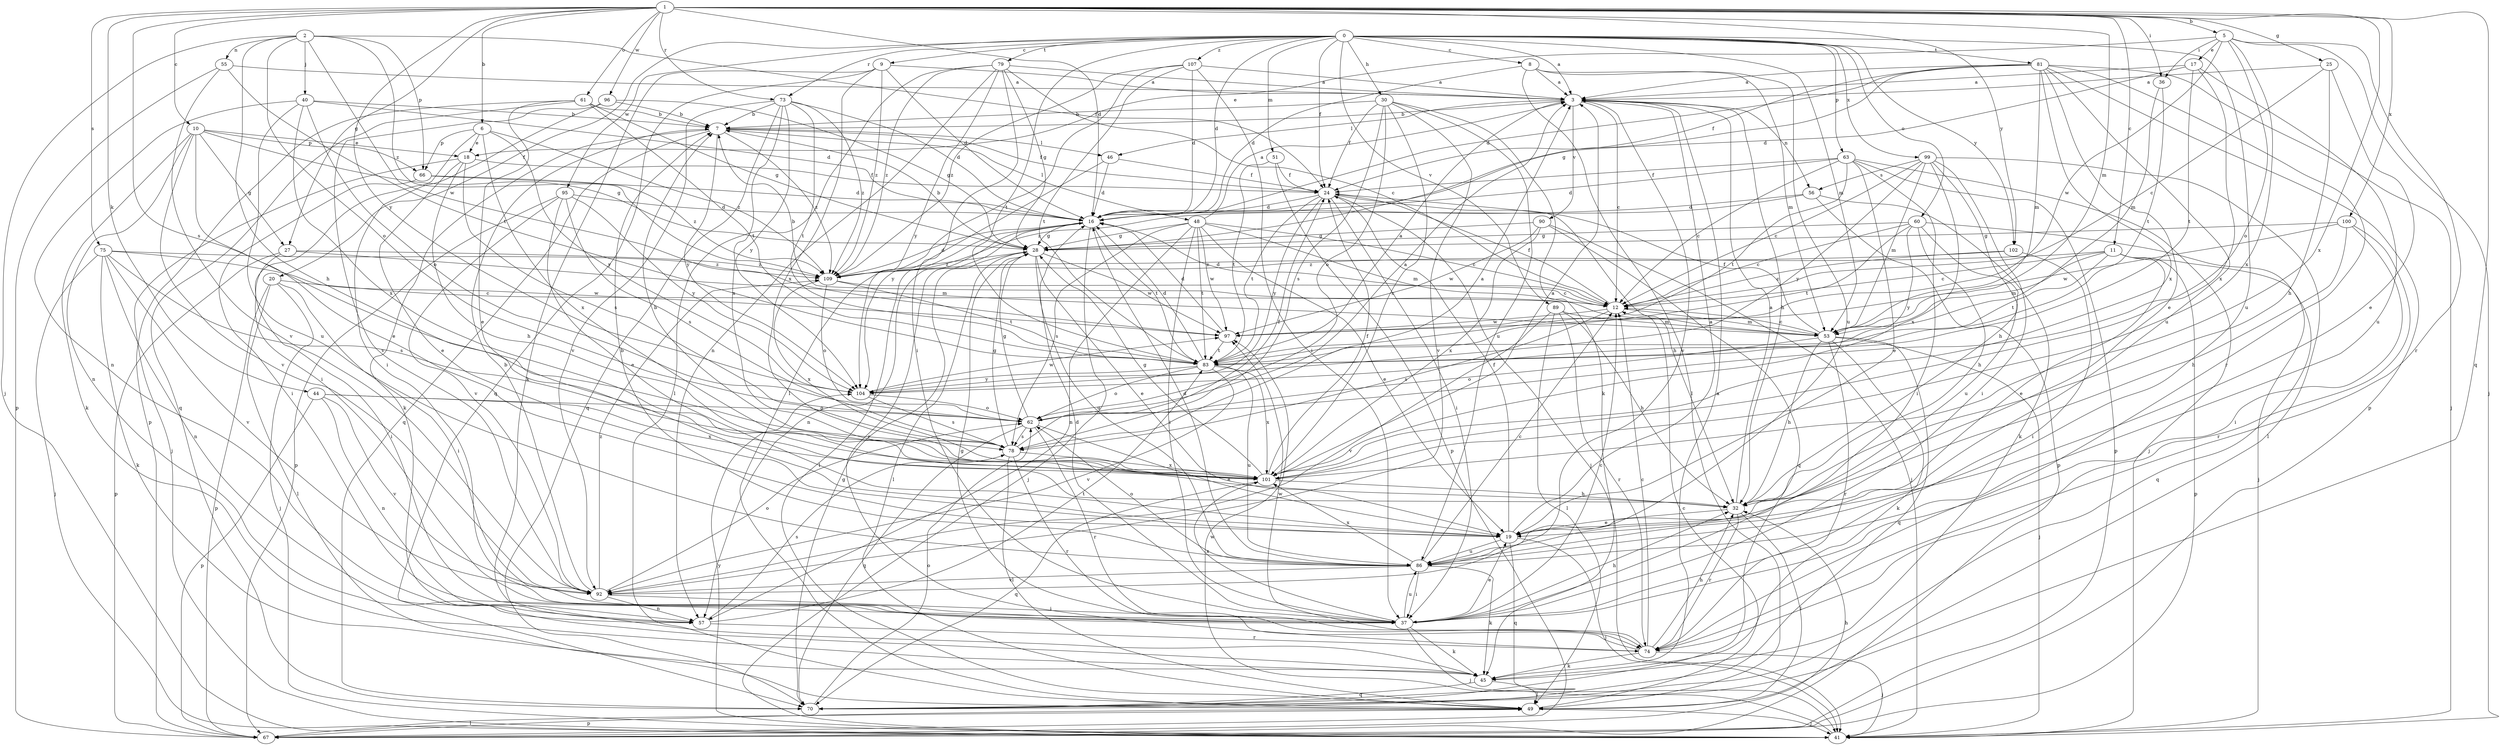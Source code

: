 strict digraph  {
0;
1;
2;
3;
5;
6;
7;
8;
9;
10;
11;
12;
16;
17;
18;
19;
20;
24;
25;
27;
28;
30;
32;
36;
37;
40;
41;
44;
45;
46;
48;
49;
51;
53;
55;
56;
57;
60;
61;
62;
63;
66;
67;
70;
73;
74;
75;
78;
79;
81;
83;
86;
89;
90;
92;
95;
96;
97;
99;
100;
101;
102;
104;
107;
109;
0 -> 3  [label=a];
0 -> 8  [label=c];
0 -> 9  [label=c];
0 -> 16  [label=d];
0 -> 20  [label=f];
0 -> 24  [label=f];
0 -> 30  [label=h];
0 -> 51  [label=m];
0 -> 53  [label=m];
0 -> 60  [label=o];
0 -> 63  [label=p];
0 -> 73  [label=r];
0 -> 79  [label=t];
0 -> 81  [label=t];
0 -> 83  [label=t];
0 -> 86  [label=u];
0 -> 89  [label=v];
0 -> 95  [label=w];
0 -> 99  [label=x];
0 -> 102  [label=y];
0 -> 107  [label=z];
1 -> 5  [label=b];
1 -> 6  [label=b];
1 -> 10  [label=c];
1 -> 11  [label=c];
1 -> 16  [label=d];
1 -> 25  [label=g];
1 -> 27  [label=g];
1 -> 36  [label=i];
1 -> 44  [label=k];
1 -> 53  [label=m];
1 -> 61  [label=o];
1 -> 70  [label=q];
1 -> 73  [label=r];
1 -> 75  [label=s];
1 -> 78  [label=s];
1 -> 96  [label=w];
1 -> 100  [label=x];
1 -> 101  [label=x];
1 -> 102  [label=y];
1 -> 104  [label=y];
2 -> 24  [label=f];
2 -> 32  [label=h];
2 -> 40  [label=j];
2 -> 41  [label=j];
2 -> 55  [label=n];
2 -> 62  [label=o];
2 -> 66  [label=p];
2 -> 97  [label=w];
2 -> 109  [label=z];
3 -> 7  [label=b];
3 -> 12  [label=c];
3 -> 32  [label=h];
3 -> 46  [label=l];
3 -> 56  [label=n];
3 -> 90  [label=v];
3 -> 92  [label=v];
5 -> 17  [label=e];
5 -> 18  [label=e];
5 -> 36  [label=i];
5 -> 41  [label=j];
5 -> 62  [label=o];
5 -> 74  [label=r];
5 -> 97  [label=w];
5 -> 101  [label=x];
6 -> 18  [label=e];
6 -> 37  [label=i];
6 -> 66  [label=p];
6 -> 101  [label=x];
6 -> 104  [label=y];
6 -> 109  [label=z];
7 -> 24  [label=f];
7 -> 45  [label=k];
7 -> 46  [label=l];
7 -> 48  [label=l];
7 -> 70  [label=q];
7 -> 104  [label=y];
7 -> 109  [label=z];
8 -> 3  [label=a];
8 -> 16  [label=d];
8 -> 49  [label=l];
8 -> 53  [label=m];
8 -> 86  [label=u];
9 -> 3  [label=a];
9 -> 16  [label=d];
9 -> 45  [label=k];
9 -> 70  [label=q];
9 -> 101  [label=x];
9 -> 109  [label=z];
10 -> 18  [label=e];
10 -> 19  [label=e];
10 -> 27  [label=g];
10 -> 28  [label=g];
10 -> 45  [label=k];
10 -> 57  [label=n];
10 -> 66  [label=p];
10 -> 92  [label=v];
11 -> 12  [label=c];
11 -> 19  [label=e];
11 -> 53  [label=m];
11 -> 67  [label=p];
11 -> 70  [label=q];
11 -> 83  [label=t];
11 -> 109  [label=z];
12 -> 7  [label=b];
12 -> 16  [label=d];
12 -> 24  [label=f];
12 -> 53  [label=m];
12 -> 78  [label=s];
12 -> 97  [label=w];
16 -> 28  [label=g];
16 -> 41  [label=j];
16 -> 49  [label=l];
16 -> 57  [label=n];
16 -> 74  [label=r];
16 -> 83  [label=t];
17 -> 3  [label=a];
17 -> 16  [label=d];
17 -> 83  [label=t];
17 -> 86  [label=u];
17 -> 101  [label=x];
18 -> 19  [label=e];
18 -> 24  [label=f];
18 -> 32  [label=h];
18 -> 41  [label=j];
18 -> 78  [label=s];
19 -> 3  [label=a];
19 -> 24  [label=f];
19 -> 41  [label=j];
19 -> 70  [label=q];
19 -> 86  [label=u];
20 -> 12  [label=c];
20 -> 37  [label=i];
20 -> 41  [label=j];
20 -> 49  [label=l];
20 -> 67  [label=p];
24 -> 16  [label=d];
24 -> 32  [label=h];
24 -> 37  [label=i];
24 -> 41  [label=j];
24 -> 83  [label=t];
24 -> 104  [label=y];
25 -> 3  [label=a];
25 -> 12  [label=c];
25 -> 19  [label=e];
25 -> 32  [label=h];
27 -> 37  [label=i];
27 -> 53  [label=m];
27 -> 67  [label=p];
27 -> 109  [label=z];
28 -> 7  [label=b];
28 -> 19  [label=e];
28 -> 49  [label=l];
28 -> 86  [label=u];
28 -> 97  [label=w];
28 -> 109  [label=z];
30 -> 7  [label=b];
30 -> 24  [label=f];
30 -> 45  [label=k];
30 -> 62  [label=o];
30 -> 78  [label=s];
30 -> 86  [label=u];
30 -> 92  [label=v];
30 -> 101  [label=x];
32 -> 3  [label=a];
32 -> 19  [label=e];
32 -> 49  [label=l];
32 -> 74  [label=r];
36 -> 53  [label=m];
36 -> 83  [label=t];
37 -> 12  [label=c];
37 -> 16  [label=d];
37 -> 19  [label=e];
37 -> 32  [label=h];
37 -> 41  [label=j];
37 -> 45  [label=k];
37 -> 86  [label=u];
37 -> 101  [label=x];
40 -> 7  [label=b];
40 -> 16  [label=d];
40 -> 57  [label=n];
40 -> 62  [label=o];
40 -> 86  [label=u];
40 -> 101  [label=x];
41 -> 97  [label=w];
41 -> 104  [label=y];
44 -> 57  [label=n];
44 -> 62  [label=o];
44 -> 67  [label=p];
44 -> 92  [label=v];
44 -> 101  [label=x];
45 -> 3  [label=a];
45 -> 49  [label=l];
45 -> 70  [label=q];
46 -> 16  [label=d];
46 -> 24  [label=f];
46 -> 104  [label=y];
48 -> 3  [label=a];
48 -> 12  [label=c];
48 -> 19  [label=e];
48 -> 28  [label=g];
48 -> 37  [label=i];
48 -> 53  [label=m];
48 -> 57  [label=n];
48 -> 78  [label=s];
48 -> 83  [label=t];
48 -> 97  [label=w];
49 -> 12  [label=c];
49 -> 41  [label=j];
49 -> 67  [label=p];
51 -> 24  [label=f];
51 -> 67  [label=p];
51 -> 83  [label=t];
53 -> 12  [label=c];
53 -> 24  [label=f];
53 -> 32  [label=h];
53 -> 41  [label=j];
53 -> 45  [label=k];
53 -> 62  [label=o];
53 -> 70  [label=q];
53 -> 74  [label=r];
55 -> 3  [label=a];
55 -> 67  [label=p];
55 -> 83  [label=t];
55 -> 92  [label=v];
56 -> 16  [label=d];
56 -> 45  [label=k];
56 -> 67  [label=p];
56 -> 109  [label=z];
57 -> 74  [label=r];
57 -> 78  [label=s];
57 -> 83  [label=t];
60 -> 12  [label=c];
60 -> 28  [label=g];
60 -> 32  [label=h];
60 -> 41  [label=j];
60 -> 83  [label=t];
60 -> 86  [label=u];
60 -> 104  [label=y];
61 -> 7  [label=b];
61 -> 19  [label=e];
61 -> 28  [label=g];
61 -> 67  [label=p];
61 -> 70  [label=q];
61 -> 83  [label=t];
62 -> 3  [label=a];
62 -> 19  [label=e];
62 -> 28  [label=g];
62 -> 70  [label=q];
62 -> 74  [label=r];
62 -> 78  [label=s];
63 -> 12  [label=c];
63 -> 16  [label=d];
63 -> 19  [label=e];
63 -> 24  [label=f];
63 -> 37  [label=i];
63 -> 41  [label=j];
63 -> 67  [label=p];
63 -> 83  [label=t];
66 -> 16  [label=d];
66 -> 37  [label=i];
66 -> 109  [label=z];
67 -> 32  [label=h];
67 -> 49  [label=l];
70 -> 28  [label=g];
70 -> 62  [label=o];
73 -> 7  [label=b];
73 -> 16  [label=d];
73 -> 70  [label=q];
73 -> 83  [label=t];
73 -> 92  [label=v];
73 -> 101  [label=x];
73 -> 104  [label=y];
73 -> 109  [label=z];
74 -> 12  [label=c];
74 -> 28  [label=g];
74 -> 32  [label=h];
74 -> 41  [label=j];
74 -> 45  [label=k];
74 -> 97  [label=w];
75 -> 41  [label=j];
75 -> 45  [label=k];
75 -> 57  [label=n];
75 -> 78  [label=s];
75 -> 92  [label=v];
75 -> 97  [label=w];
75 -> 109  [label=z];
78 -> 3  [label=a];
78 -> 24  [label=f];
78 -> 28  [label=g];
78 -> 49  [label=l];
78 -> 74  [label=r];
78 -> 101  [label=x];
79 -> 3  [label=a];
79 -> 12  [label=c];
79 -> 28  [label=g];
79 -> 37  [label=i];
79 -> 49  [label=l];
79 -> 57  [label=n];
79 -> 104  [label=y];
79 -> 109  [label=z];
81 -> 3  [label=a];
81 -> 16  [label=d];
81 -> 19  [label=e];
81 -> 24  [label=f];
81 -> 28  [label=g];
81 -> 41  [label=j];
81 -> 53  [label=m];
81 -> 67  [label=p];
81 -> 74  [label=r];
81 -> 86  [label=u];
81 -> 101  [label=x];
83 -> 3  [label=a];
83 -> 16  [label=d];
83 -> 62  [label=o];
83 -> 86  [label=u];
83 -> 92  [label=v];
83 -> 101  [label=x];
83 -> 104  [label=y];
86 -> 7  [label=b];
86 -> 12  [label=c];
86 -> 16  [label=d];
86 -> 37  [label=i];
86 -> 45  [label=k];
86 -> 62  [label=o];
86 -> 92  [label=v];
86 -> 101  [label=x];
89 -> 32  [label=h];
89 -> 49  [label=l];
89 -> 53  [label=m];
89 -> 74  [label=r];
89 -> 92  [label=v];
90 -> 28  [label=g];
90 -> 41  [label=j];
90 -> 70  [label=q];
90 -> 97  [label=w];
90 -> 101  [label=x];
92 -> 7  [label=b];
92 -> 37  [label=i];
92 -> 57  [label=n];
92 -> 62  [label=o];
92 -> 109  [label=z];
95 -> 16  [label=d];
95 -> 19  [label=e];
95 -> 67  [label=p];
95 -> 78  [label=s];
95 -> 92  [label=v];
95 -> 104  [label=y];
96 -> 7  [label=b];
96 -> 28  [label=g];
96 -> 37  [label=i];
96 -> 92  [label=v];
97 -> 16  [label=d];
97 -> 83  [label=t];
99 -> 12  [label=c];
99 -> 32  [label=h];
99 -> 37  [label=i];
99 -> 49  [label=l];
99 -> 53  [label=m];
99 -> 101  [label=x];
99 -> 104  [label=y];
99 -> 56  [label=s];
100 -> 28  [label=g];
100 -> 32  [label=h];
100 -> 37  [label=i];
100 -> 74  [label=r];
100 -> 97  [label=w];
101 -> 3  [label=a];
101 -> 7  [label=b];
101 -> 24  [label=f];
101 -> 28  [label=g];
101 -> 32  [label=h];
101 -> 70  [label=q];
102 -> 12  [label=c];
102 -> 37  [label=i];
102 -> 109  [label=z];
104 -> 62  [label=o];
104 -> 78  [label=s];
104 -> 97  [label=w];
107 -> 3  [label=a];
107 -> 16  [label=d];
107 -> 37  [label=i];
107 -> 49  [label=l];
107 -> 83  [label=t];
107 -> 109  [label=z];
109 -> 12  [label=c];
109 -> 16  [label=d];
109 -> 62  [label=o];
109 -> 83  [label=t];
109 -> 101  [label=x];
}
